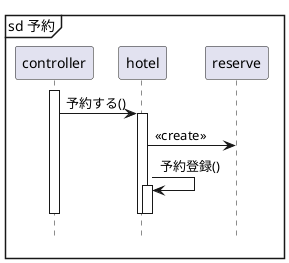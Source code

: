 @startuml
hide footbox
participant controller
participant hotel
participant reserve
mainframe sd 予約
activate controller
controller -> hotel :予約する()
activate hotel
hotel -> reserve :<<create>>
hotel -> hotel :予約登録()
activate hotel
deactivate hotel
deactivate hotel
deactivate controller
@enduml